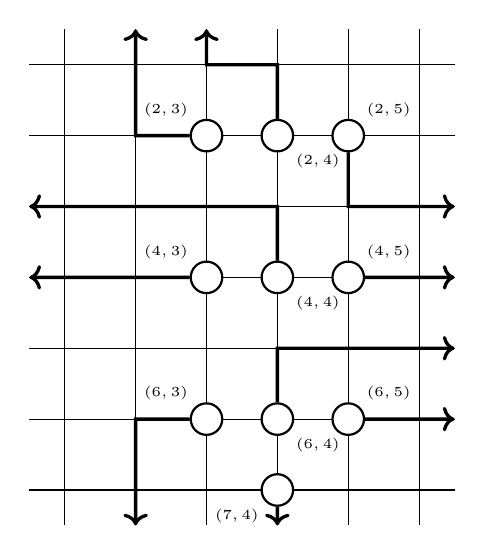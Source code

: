 \begin{tikzpicture}[style=thin,scale=0.9]
\tiny
\tikzstyle{vertex}=[draw, thick, circle, fill=white, inner sep=0pt, minimum size=4mm]

\draw (0.5, -1) -- (6.5, -1);
\draw (0.5, -2) -- (6.5, -2);
\draw (0.5, -3) -- (6.5, -3);
\draw (0.5, -4) -- (6.5, -4);
\draw (0.5, -5) -- (6.5, -5);
\draw (0.5, -6) -- (6.5, -6);
\draw (0.5, -7) -- (6.5, -7);

\draw (1, -0.5) -- (1, -7.5);
\draw (2, -0.5) -- (2, -7.5);
\draw (3, -0.5) -- (3, -7.5);
\draw (4, -0.5) -- (4, -7.5);
\draw (5, -0.5) -- (5, -7.5);
\draw (6, -0.5) -- (6, -7.5);

\node[vertex] (b1) at (5, -4) [label= 45:{$(4,5)$}] {};
\node[vertex] (b2) at (4, -4) [label=315:{$(4,4)$}] {};
\node[vertex] (b3) at (3, -4) [label=135:{$(4,3)$}] {};
\node[vertex] (b4) at (4, -6) [label=315:{$(6,4)$}] {};
\node[vertex] (b5) at (4, -7) [label=225:{$(7,4)$}] {};
\node[vertex] (b6) at (5, -2) [label= 45:{$(2,5)$}] {};
\node[vertex] (b7) at (5, -6) [label= 45:{$(6,5)$}] {};
\node[vertex] (b8) at (4, -2) [label=315:{$(2,4)$}] {};
\node[vertex] (b9) at (3, -2) [label=135:{$(2,3)$}] {};
\node[vertex] (b0) at (3, -6) [label=135:{$(6,3)$}] {};

\draw[->,very thick] (b1) -- (6.5, -4);
\draw[->,very thick] (b2) -- (4, -3) -- (0.5, -3);
\draw[->,very thick] (b3) -- (0.5, -4);
\draw[->,very thick] (b4) -- (4, -5) -- (6.5, -5);
\draw[->,very thick] (b5) -- (4, -7.5);
\draw[->,very thick] (b6) -- (5, -3) -- (6.5, -3);
\draw[->,very thick] (b7) -- (6.5, -6);
\draw[->,very thick] (b8) -- (4, -1) -- (3, -1) -- (3, -0.5);
\draw[->,very thick] (b9) -- (2, -2) -- (2, -0.5);
\draw[->,very thick] (b0) -- (2, -6) -- (2, -7.5);

\end{tikzpicture}
